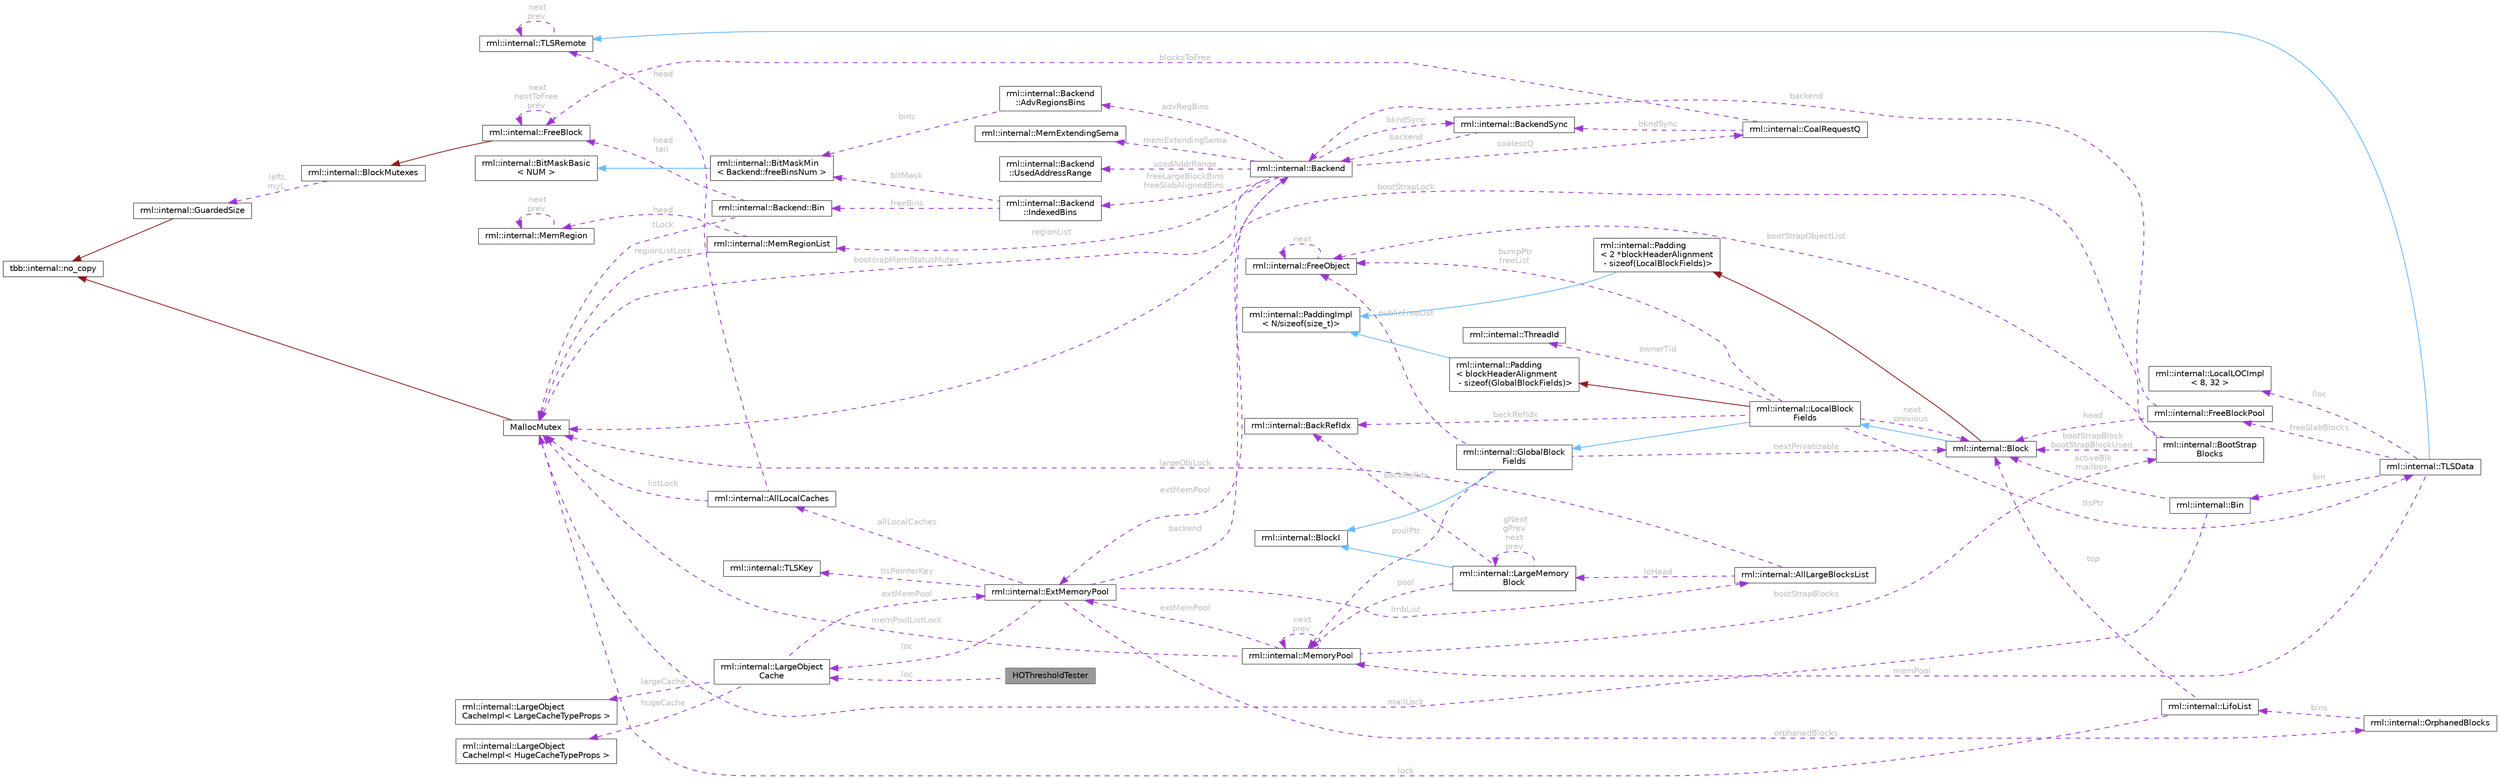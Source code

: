 digraph "HOThresholdTester"
{
 // LATEX_PDF_SIZE
  bgcolor="transparent";
  edge [fontname=Helvetica,fontsize=10,labelfontname=Helvetica,labelfontsize=10];
  node [fontname=Helvetica,fontsize=10,shape=box,height=0.2,width=0.4];
  rankdir="LR";
  Node1 [id="Node000001",label="HOThresholdTester",height=0.2,width=0.4,color="gray40", fillcolor="grey60", style="filled", fontcolor="black",tooltip=" "];
  Node2 -> Node1 [id="edge1_Node000001_Node000002",dir="back",color="darkorchid3",style="dashed",tooltip=" ",label=" loc",fontcolor="grey" ];
  Node2 [id="Node000002",label="rml::internal::LargeObject\lCache",height=0.2,width=0.4,color="gray40", fillcolor="white", style="filled",URL="$classrml_1_1internal_1_1_large_object_cache.html",tooltip=" "];
  Node3 -> Node2 [id="edge2_Node000002_Node000003",dir="back",color="darkorchid3",style="dashed",tooltip=" ",label=" hugeCache",fontcolor="grey" ];
  Node3 [id="Node000003",label="rml::internal::LargeObject\lCacheImpl\< HugeCacheTypeProps \>",height=0.2,width=0.4,color="gray40", fillcolor="white", style="filled",URL="$classrml_1_1internal_1_1_large_object_cache_impl.html",tooltip=" "];
  Node4 -> Node2 [id="edge3_Node000002_Node000004",dir="back",color="darkorchid3",style="dashed",tooltip=" ",label=" largeCache",fontcolor="grey" ];
  Node4 [id="Node000004",label="rml::internal::LargeObject\lCacheImpl\< LargeCacheTypeProps \>",height=0.2,width=0.4,color="gray40", fillcolor="white", style="filled",URL="$classrml_1_1internal_1_1_large_object_cache_impl.html",tooltip=" "];
  Node5 -> Node2 [id="edge4_Node000002_Node000005",dir="back",color="darkorchid3",style="dashed",tooltip=" ",label=" extMemPool",fontcolor="grey" ];
  Node5 [id="Node000005",label="rml::internal::ExtMemoryPool",height=0.2,width=0.4,color="gray40", fillcolor="white", style="filled",URL="$structrml_1_1internal_1_1_ext_memory_pool.html",tooltip=" "];
  Node6 -> Node5 [id="edge5_Node000005_Node000006",dir="back",color="darkorchid3",style="dashed",tooltip=" ",label=" backend",fontcolor="grey" ];
  Node6 [id="Node000006",label="rml::internal::Backend",height=0.2,width=0.4,color="gray40", fillcolor="white", style="filled",URL="$classrml_1_1internal_1_1_backend.html",tooltip=" "];
  Node5 -> Node6 [id="edge6_Node000006_Node000005",dir="back",color="darkorchid3",style="dashed",tooltip=" ",label=" extMemPool",fontcolor="grey" ];
  Node7 -> Node6 [id="edge7_Node000006_Node000007",dir="back",color="darkorchid3",style="dashed",tooltip=" ",label=" regionList",fontcolor="grey" ];
  Node7 [id="Node000007",label="rml::internal::MemRegionList",height=0.2,width=0.4,color="gray40", fillcolor="white", style="filled",URL="$classrml_1_1internal_1_1_mem_region_list.html",tooltip=" "];
  Node8 -> Node7 [id="edge8_Node000007_Node000008",dir="back",color="darkorchid3",style="dashed",tooltip=" ",label=" regionListLock",fontcolor="grey" ];
  Node8 [id="Node000008",label="MallocMutex",height=0.2,width=0.4,color="gray40", fillcolor="white", style="filled",URL="$class_malloc_mutex.html",tooltip="Stripped down version of spin_mutex."];
  Node9 -> Node8 [id="edge9_Node000008_Node000009",dir="back",color="firebrick4",style="solid",tooltip=" "];
  Node9 [id="Node000009",label="tbb::internal::no_copy",height=0.2,width=0.4,color="gray40", fillcolor="white", style="filled",tooltip=" "];
  Node10 -> Node7 [id="edge10_Node000007_Node000010",dir="back",color="darkorchid3",style="dashed",tooltip=" ",label=" head",fontcolor="grey" ];
  Node10 [id="Node000010",label="rml::internal::MemRegion",height=0.2,width=0.4,color="gray40", fillcolor="white", style="filled",URL="$structrml_1_1internal_1_1_mem_region.html",tooltip=" "];
  Node10 -> Node10 [id="edge11_Node000010_Node000010",dir="back",color="darkorchid3",style="dashed",tooltip=" ",label=" next\nprev",fontcolor="grey" ];
  Node11 -> Node6 [id="edge12_Node000006_Node000011",dir="back",color="darkorchid3",style="dashed",tooltip=" ",label=" coalescQ",fontcolor="grey" ];
  Node11 [id="Node000011",label="rml::internal::CoalRequestQ",height=0.2,width=0.4,color="gray40", fillcolor="white", style="filled",URL="$classrml_1_1internal_1_1_coal_request_q.html",tooltip=" "];
  Node12 -> Node11 [id="edge13_Node000011_Node000012",dir="back",color="darkorchid3",style="dashed",tooltip=" ",label=" blocksToFree",fontcolor="grey" ];
  Node12 [id="Node000012",label="rml::internal::FreeBlock",height=0.2,width=0.4,color="gray40", fillcolor="white", style="filled",URL="$classrml_1_1internal_1_1_free_block.html",tooltip=" "];
  Node13 -> Node12 [id="edge14_Node000012_Node000013",dir="back",color="firebrick4",style="solid",tooltip=" "];
  Node13 [id="Node000013",label="rml::internal::BlockMutexes",height=0.2,width=0.4,color="gray40", fillcolor="white", style="filled",URL="$classrml_1_1internal_1_1_block_mutexes.html",tooltip=" "];
  Node14 -> Node13 [id="edge15_Node000013_Node000014",dir="back",color="darkorchid3",style="dashed",tooltip=" ",label=" leftL\nmyL",fontcolor="grey" ];
  Node14 [id="Node000014",label="rml::internal::GuardedSize",height=0.2,width=0.4,color="gray40", fillcolor="white", style="filled",URL="$classrml_1_1internal_1_1_guarded_size.html",tooltip=" "];
  Node9 -> Node14 [id="edge16_Node000014_Node000009",dir="back",color="firebrick4",style="solid",tooltip=" "];
  Node12 -> Node12 [id="edge17_Node000012_Node000012",dir="back",color="darkorchid3",style="dashed",tooltip=" ",label=" next\nnextToFree\nprev",fontcolor="grey" ];
  Node15 -> Node11 [id="edge18_Node000011_Node000015",dir="back",color="darkorchid3",style="dashed",tooltip=" ",label=" bkndSync",fontcolor="grey" ];
  Node15 [id="Node000015",label="rml::internal::BackendSync",height=0.2,width=0.4,color="gray40", fillcolor="white", style="filled",URL="$classrml_1_1internal_1_1_backend_sync.html",tooltip=" "];
  Node6 -> Node15 [id="edge19_Node000015_Node000006",dir="back",color="darkorchid3",style="dashed",tooltip=" ",label=" backend",fontcolor="grey" ];
  Node15 -> Node6 [id="edge20_Node000006_Node000015",dir="back",color="darkorchid3",style="dashed",tooltip=" ",label=" bkndSync",fontcolor="grey" ];
  Node16 -> Node6 [id="edge21_Node000006_Node000016",dir="back",color="darkorchid3",style="dashed",tooltip=" ",label=" memExtendingSema",fontcolor="grey" ];
  Node16 [id="Node000016",label="rml::internal::MemExtendingSema",height=0.2,width=0.4,color="gray40", fillcolor="white", style="filled",URL="$classrml_1_1internal_1_1_mem_extending_sema.html",tooltip=" "];
  Node17 -> Node6 [id="edge22_Node000006_Node000017",dir="back",color="darkorchid3",style="dashed",tooltip=" ",label=" usedAddrRange",fontcolor="grey" ];
  Node17 [id="Node000017",label="rml::internal::Backend\l::UsedAddressRange",height=0.2,width=0.4,color="gray40", fillcolor="white", style="filled",URL="$classrml_1_1internal_1_1_backend_1_1_used_address_range.html",tooltip=" "];
  Node8 -> Node6 [id="edge23_Node000006_Node000008",dir="back",color="darkorchid3",style="dashed",tooltip=" ",label=" bootsrapMemStatusMutex",fontcolor="grey" ];
  Node18 -> Node6 [id="edge24_Node000006_Node000018",dir="back",color="darkorchid3",style="dashed",tooltip=" ",label=" advRegBins",fontcolor="grey" ];
  Node18 [id="Node000018",label="rml::internal::Backend\l::AdvRegionsBins",height=0.2,width=0.4,color="gray40", fillcolor="white", style="filled",URL="$classrml_1_1internal_1_1_backend_1_1_adv_regions_bins.html",tooltip=" "];
  Node19 -> Node18 [id="edge25_Node000018_Node000019",dir="back",color="darkorchid3",style="dashed",tooltip=" ",label=" bins",fontcolor="grey" ];
  Node19 [id="Node000019",label="rml::internal::BitMaskMin\l\< Backend::freeBinsNum \>",height=0.2,width=0.4,color="gray40", fillcolor="white", style="filled",URL="$classrml_1_1internal_1_1_bit_mask_min.html",tooltip=" "];
  Node20 -> Node19 [id="edge26_Node000019_Node000020",dir="back",color="steelblue1",style="solid",tooltip=" "];
  Node20 [id="Node000020",label="rml::internal::BitMaskBasic\l\< NUM \>",height=0.2,width=0.4,color="gray40", fillcolor="white", style="filled",URL="$classrml_1_1internal_1_1_bit_mask_basic.html",tooltip=" "];
  Node21 -> Node6 [id="edge27_Node000006_Node000021",dir="back",color="darkorchid3",style="dashed",tooltip=" ",label=" freeLargeBlockBins\nfreeSlabAlignedBins",fontcolor="grey" ];
  Node21 [id="Node000021",label="rml::internal::Backend\l::IndexedBins",height=0.2,width=0.4,color="gray40", fillcolor="white", style="filled",URL="$classrml_1_1internal_1_1_backend_1_1_indexed_bins.html",tooltip=" "];
  Node19 -> Node21 [id="edge28_Node000021_Node000019",dir="back",color="darkorchid3",style="dashed",tooltip=" ",label=" bitMask",fontcolor="grey" ];
  Node22 -> Node21 [id="edge29_Node000021_Node000022",dir="back",color="darkorchid3",style="dashed",tooltip=" ",label=" freeBins",fontcolor="grey" ];
  Node22 [id="Node000022",label="rml::internal::Backend::Bin",height=0.2,width=0.4,color="gray40", fillcolor="white", style="filled",URL="$structrml_1_1internal_1_1_backend_1_1_bin.html",tooltip=" "];
  Node12 -> Node22 [id="edge30_Node000022_Node000012",dir="back",color="darkorchid3",style="dashed",tooltip=" ",label=" head\ntail",fontcolor="grey" ];
  Node8 -> Node22 [id="edge31_Node000022_Node000008",dir="back",color="darkorchid3",style="dashed",tooltip=" ",label=" tLock",fontcolor="grey" ];
  Node2 -> Node5 [id="edge32_Node000005_Node000002",dir="back",color="darkorchid3",style="dashed",tooltip=" ",label=" loc",fontcolor="grey" ];
  Node23 -> Node5 [id="edge33_Node000005_Node000023",dir="back",color="darkorchid3",style="dashed",tooltip=" ",label=" allLocalCaches",fontcolor="grey" ];
  Node23 [id="Node000023",label="rml::internal::AllLocalCaches",height=0.2,width=0.4,color="gray40", fillcolor="white", style="filled",URL="$classrml_1_1internal_1_1_all_local_caches.html",tooltip=" "];
  Node24 -> Node23 [id="edge34_Node000023_Node000024",dir="back",color="darkorchid3",style="dashed",tooltip=" ",label=" head",fontcolor="grey" ];
  Node24 [id="Node000024",label="rml::internal::TLSRemote",height=0.2,width=0.4,color="gray40", fillcolor="white", style="filled",URL="$structrml_1_1internal_1_1_t_l_s_remote.html",tooltip=" "];
  Node24 -> Node24 [id="edge35_Node000024_Node000024",dir="back",color="darkorchid3",style="dashed",tooltip=" ",label=" next\nprev",fontcolor="grey" ];
  Node8 -> Node23 [id="edge36_Node000023_Node000008",dir="back",color="darkorchid3",style="dashed",tooltip=" ",label=" listLock",fontcolor="grey" ];
  Node25 -> Node5 [id="edge37_Node000005_Node000025",dir="back",color="darkorchid3",style="dashed",tooltip=" ",label=" orphanedBlocks",fontcolor="grey" ];
  Node25 [id="Node000025",label="rml::internal::OrphanedBlocks",height=0.2,width=0.4,color="gray40", fillcolor="white", style="filled",URL="$classrml_1_1internal_1_1_orphaned_blocks.html",tooltip=" "];
  Node26 -> Node25 [id="edge38_Node000025_Node000026",dir="back",color="darkorchid3",style="dashed",tooltip=" ",label=" bins",fontcolor="grey" ];
  Node26 [id="Node000026",label="rml::internal::LifoList",height=0.2,width=0.4,color="gray40", fillcolor="white", style="filled",URL="$classrml_1_1internal_1_1_lifo_list.html",tooltip=" "];
  Node27 -> Node26 [id="edge39_Node000026_Node000027",dir="back",color="darkorchid3",style="dashed",tooltip=" ",label=" top",fontcolor="grey" ];
  Node27 [id="Node000027",label="rml::internal::Block",height=0.2,width=0.4,color="gray40", fillcolor="white", style="filled",URL="$classrml_1_1internal_1_1_block.html",tooltip=" "];
  Node28 -> Node27 [id="edge40_Node000027_Node000028",dir="back",color="steelblue1",style="solid",tooltip=" "];
  Node28 [id="Node000028",label="rml::internal::LocalBlock\lFields",height=0.2,width=0.4,color="gray40", fillcolor="white", style="filled",URL="$classrml_1_1internal_1_1_local_block_fields.html",tooltip=" "];
  Node29 -> Node28 [id="edge41_Node000028_Node000029",dir="back",color="steelblue1",style="solid",tooltip=" "];
  Node29 [id="Node000029",label="rml::internal::GlobalBlock\lFields",height=0.2,width=0.4,color="gray40", fillcolor="white", style="filled",URL="$classrml_1_1internal_1_1_global_block_fields.html",tooltip=" "];
  Node30 -> Node29 [id="edge42_Node000029_Node000030",dir="back",color="steelblue1",style="solid",tooltip=" "];
  Node30 [id="Node000030",label="rml::internal::BlockI",height=0.2,width=0.4,color="gray40", fillcolor="white", style="filled",URL="$classrml_1_1internal_1_1_block_i.html",tooltip=" "];
  Node31 -> Node29 [id="edge43_Node000029_Node000031",dir="back",color="darkorchid3",style="dashed",tooltip=" ",label=" publicFreeList",fontcolor="grey" ];
  Node31 [id="Node000031",label="rml::internal::FreeObject",height=0.2,width=0.4,color="gray40", fillcolor="white", style="filled",URL="$structrml_1_1internal_1_1_free_object.html",tooltip=" "];
  Node31 -> Node31 [id="edge44_Node000031_Node000031",dir="back",color="darkorchid3",style="dashed",tooltip=" ",label=" next",fontcolor="grey" ];
  Node27 -> Node29 [id="edge45_Node000029_Node000027",dir="back",color="darkorchid3",style="dashed",tooltip=" ",label=" nextPrivatizable",fontcolor="grey" ];
  Node32 -> Node29 [id="edge46_Node000029_Node000032",dir="back",color="darkorchid3",style="dashed",tooltip=" ",label=" poolPtr",fontcolor="grey" ];
  Node32 [id="Node000032",label="rml::internal::MemoryPool",height=0.2,width=0.4,color="gray40", fillcolor="white", style="filled",URL="$classrml_1_1internal_1_1_memory_pool.html",tooltip=" "];
  Node8 -> Node32 [id="edge47_Node000032_Node000008",dir="back",color="darkorchid3",style="dashed",tooltip=" ",label=" memPoolListLock",fontcolor="grey" ];
  Node32 -> Node32 [id="edge48_Node000032_Node000032",dir="back",color="darkorchid3",style="dashed",tooltip=" ",label=" next\nprev",fontcolor="grey" ];
  Node5 -> Node32 [id="edge49_Node000032_Node000005",dir="back",color="darkorchid3",style="dashed",tooltip=" ",label=" extMemPool",fontcolor="grey" ];
  Node33 -> Node32 [id="edge50_Node000032_Node000033",dir="back",color="darkorchid3",style="dashed",tooltip=" ",label=" bootStrapBlocks",fontcolor="grey" ];
  Node33 [id="Node000033",label="rml::internal::BootStrap\lBlocks",height=0.2,width=0.4,color="gray40", fillcolor="white", style="filled",URL="$classrml_1_1internal_1_1_boot_strap_blocks.html",tooltip=" "];
  Node8 -> Node33 [id="edge51_Node000033_Node000008",dir="back",color="darkorchid3",style="dashed",tooltip=" ",label=" bootStrapLock",fontcolor="grey" ];
  Node27 -> Node33 [id="edge52_Node000033_Node000027",dir="back",color="darkorchid3",style="dashed",tooltip=" ",label=" bootStrapBlock\nbootStrapBlockUsed",fontcolor="grey" ];
  Node31 -> Node33 [id="edge53_Node000033_Node000031",dir="back",color="darkorchid3",style="dashed",tooltip=" ",label=" bootStrapObjectList",fontcolor="grey" ];
  Node34 -> Node28 [id="edge54_Node000028_Node000034",dir="back",color="firebrick4",style="solid",tooltip=" "];
  Node34 [id="Node000034",label="rml::internal::Padding\l\< blockHeaderAlignment\l - sizeof(GlobalBlockFields)\>",height=0.2,width=0.4,color="gray40", fillcolor="white", style="filled",URL="$structrml_1_1internal_1_1_padding.html",tooltip=" "];
  Node35 -> Node34 [id="edge55_Node000034_Node000035",dir="back",color="steelblue1",style="solid",tooltip=" "];
  Node35 [id="Node000035",label="rml::internal::PaddingImpl\l\< N/sizeof(size_t)\>",height=0.2,width=0.4,color="gray40", fillcolor="white", style="filled",URL="$structrml_1_1internal_1_1_padding_impl.html",tooltip=" "];
  Node27 -> Node28 [id="edge56_Node000028_Node000027",dir="back",color="darkorchid3",style="dashed",tooltip=" ",label=" next\nprevious",fontcolor="grey" ];
  Node31 -> Node28 [id="edge57_Node000028_Node000031",dir="back",color="darkorchid3",style="dashed",tooltip=" ",label=" bumpPtr\nfreeList",fontcolor="grey" ];
  Node36 -> Node28 [id="edge58_Node000028_Node000036",dir="back",color="darkorchid3",style="dashed",tooltip=" ",label=" tlsPtr",fontcolor="grey" ];
  Node36 [id="Node000036",label="rml::internal::TLSData",height=0.2,width=0.4,color="gray40", fillcolor="white", style="filled",URL="$classrml_1_1internal_1_1_t_l_s_data.html",tooltip=" "];
  Node24 -> Node36 [id="edge59_Node000036_Node000024",dir="back",color="steelblue1",style="solid",tooltip=" "];
  Node32 -> Node36 [id="edge60_Node000036_Node000032",dir="back",color="darkorchid3",style="dashed",tooltip=" ",label=" memPool",fontcolor="grey" ];
  Node37 -> Node36 [id="edge61_Node000036_Node000037",dir="back",color="darkorchid3",style="dashed",tooltip=" ",label=" bin",fontcolor="grey" ];
  Node37 [id="Node000037",label="rml::internal::Bin",height=0.2,width=0.4,color="gray40", fillcolor="white", style="filled",URL="$classrml_1_1internal_1_1_bin.html",tooltip=" "];
  Node27 -> Node37 [id="edge62_Node000037_Node000027",dir="back",color="darkorchid3",style="dashed",tooltip=" ",label=" activeBlk\nmailbox",fontcolor="grey" ];
  Node8 -> Node37 [id="edge63_Node000037_Node000008",dir="back",color="darkorchid3",style="dashed",tooltip=" ",label=" mailLock",fontcolor="grey" ];
  Node38 -> Node36 [id="edge64_Node000036_Node000038",dir="back",color="darkorchid3",style="dashed",tooltip=" ",label=" freeSlabBlocks",fontcolor="grey" ];
  Node38 [id="Node000038",label="rml::internal::FreeBlockPool",height=0.2,width=0.4,color="gray40", fillcolor="white", style="filled",URL="$classrml_1_1internal_1_1_free_block_pool.html",tooltip=" "];
  Node27 -> Node38 [id="edge65_Node000038_Node000027",dir="back",color="darkorchid3",style="dashed",tooltip=" ",label=" head",fontcolor="grey" ];
  Node6 -> Node38 [id="edge66_Node000038_Node000006",dir="back",color="darkorchid3",style="dashed",tooltip=" ",label=" backend",fontcolor="grey" ];
  Node39 -> Node36 [id="edge67_Node000036_Node000039",dir="back",color="darkorchid3",style="dashed",tooltip=" ",label=" lloc",fontcolor="grey" ];
  Node39 [id="Node000039",label="rml::internal::LocalLOCImpl\l\< 8, 32 \>",height=0.2,width=0.4,color="gray40", fillcolor="white", style="filled",URL="$classrml_1_1internal_1_1_local_l_o_c_impl.html",tooltip=" "];
  Node40 -> Node28 [id="edge68_Node000028_Node000040",dir="back",color="darkorchid3",style="dashed",tooltip=" ",label=" ownerTid",fontcolor="grey" ];
  Node40 [id="Node000040",label="rml::internal::ThreadId",height=0.2,width=0.4,color="gray40", fillcolor="white", style="filled",URL="$classrml_1_1internal_1_1_thread_id.html",tooltip=" "];
  Node41 -> Node28 [id="edge69_Node000028_Node000041",dir="back",color="darkorchid3",style="dashed",tooltip=" ",label=" backRefIdx",fontcolor="grey" ];
  Node41 [id="Node000041",label="rml::internal::BackRefIdx",height=0.2,width=0.4,color="gray40", fillcolor="white", style="filled",URL="$classrml_1_1internal_1_1_back_ref_idx.html",tooltip=" "];
  Node42 -> Node27 [id="edge70_Node000027_Node000042",dir="back",color="firebrick4",style="solid",tooltip=" "];
  Node42 [id="Node000042",label="rml::internal::Padding\l\< 2 *blockHeaderAlignment\l - sizeof(LocalBlockFields)\>",height=0.2,width=0.4,color="gray40", fillcolor="white", style="filled",URL="$structrml_1_1internal_1_1_padding.html",tooltip=" "];
  Node35 -> Node42 [id="edge71_Node000042_Node000035",dir="back",color="steelblue1",style="solid",tooltip=" "];
  Node8 -> Node26 [id="edge72_Node000026_Node000008",dir="back",color="darkorchid3",style="dashed",tooltip=" ",label=" lock",fontcolor="grey" ];
  Node43 -> Node5 [id="edge73_Node000005_Node000043",dir="back",color="darkorchid3",style="dashed",tooltip=" ",label=" lmbList",fontcolor="grey" ];
  Node43 [id="Node000043",label="rml::internal::AllLargeBlocksList",height=0.2,width=0.4,color="gray40", fillcolor="white", style="filled",URL="$classrml_1_1internal_1_1_all_large_blocks_list.html",tooltip=" "];
  Node8 -> Node43 [id="edge74_Node000043_Node000008",dir="back",color="darkorchid3",style="dashed",tooltip=" ",label=" largeObjLock",fontcolor="grey" ];
  Node44 -> Node43 [id="edge75_Node000043_Node000044",dir="back",color="darkorchid3",style="dashed",tooltip=" ",label=" loHead",fontcolor="grey" ];
  Node44 [id="Node000044",label="rml::internal::LargeMemory\lBlock",height=0.2,width=0.4,color="gray40", fillcolor="white", style="filled",URL="$structrml_1_1internal_1_1_large_memory_block.html",tooltip=" "];
  Node30 -> Node44 [id="edge76_Node000044_Node000030",dir="back",color="steelblue1",style="solid",tooltip=" "];
  Node32 -> Node44 [id="edge77_Node000044_Node000032",dir="back",color="darkorchid3",style="dashed",tooltip=" ",label=" pool",fontcolor="grey" ];
  Node44 -> Node44 [id="edge78_Node000044_Node000044",dir="back",color="darkorchid3",style="dashed",tooltip=" ",label=" gNext\ngPrev\nnext\nprev",fontcolor="grey" ];
  Node41 -> Node44 [id="edge79_Node000044_Node000041",dir="back",color="darkorchid3",style="dashed",tooltip=" ",label=" backRefIdx",fontcolor="grey" ];
  Node45 -> Node5 [id="edge80_Node000005_Node000045",dir="back",color="darkorchid3",style="dashed",tooltip=" ",label=" tlsPointerKey",fontcolor="grey" ];
  Node45 [id="Node000045",label="rml::internal::TLSKey",height=0.2,width=0.4,color="gray40", fillcolor="white", style="filled",URL="$classrml_1_1internal_1_1_t_l_s_key.html",tooltip=" "];
}
